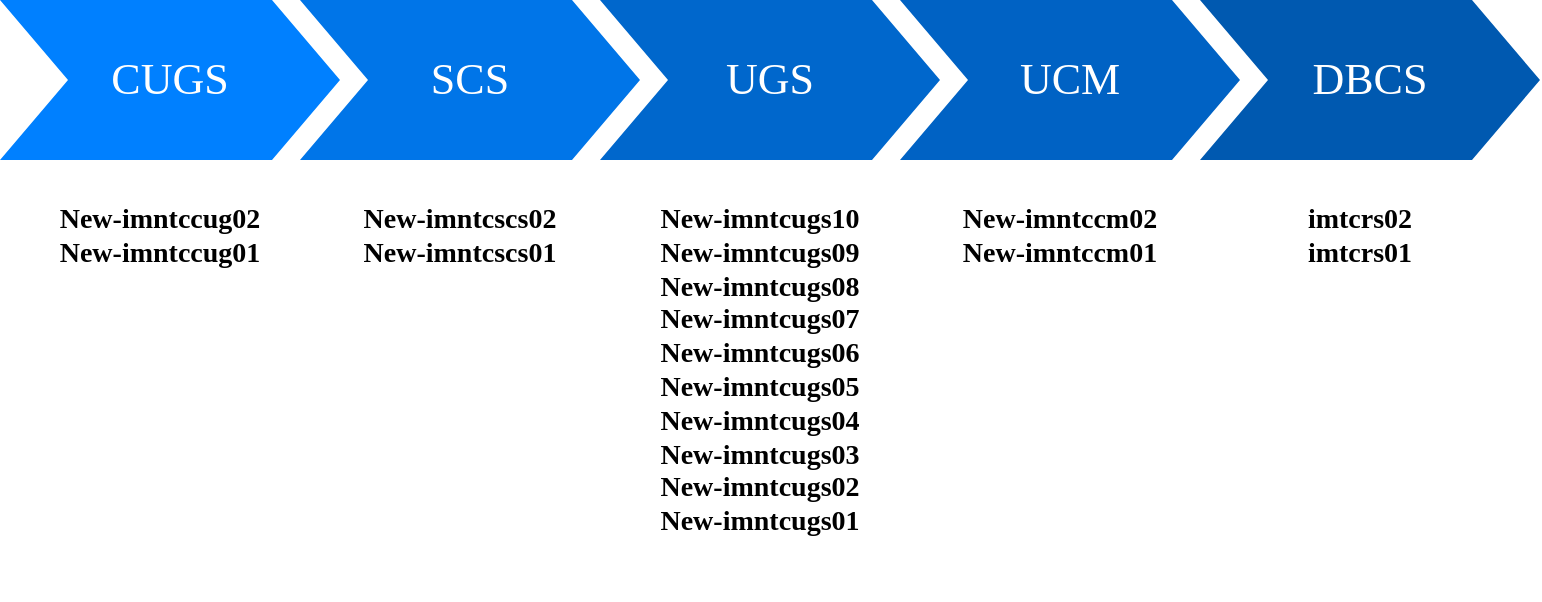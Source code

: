 <mxfile version="23.0.2" type="github">
  <diagram name="Page-1" id="d9b1e647-80fa-b4a2-5024-87a742678bcc">
    <mxGraphModel dx="1388" dy="765" grid="1" gridSize="10" guides="1" tooltips="1" connect="1" arrows="1" fold="1" page="1" pageScale="1" pageWidth="1100" pageHeight="850" background="none" math="0" shadow="0">
      <root>
        <mxCell id="0" />
        <mxCell id="1" parent="0" />
        <mxCell id="O7xIF8JFHA3XfuG6x03e-1" value="" style="group" parent="1" vertex="1" connectable="0">
          <mxGeometry x="90" y="180" width="770" height="300" as="geometry" />
        </mxCell>
        <mxCell id="57fe6abec08f04cb-1" value="CUGS" style="shape=step;whiteSpace=wrap;html=1;fontSize=22;fillColor=#0080FF;fontColor=#FFFFFF;strokeColor=none;fontFamily=twayfly;fontSource=https%3A%2F%2Fcdn.jsdelivr.net%2Fgh%2Fprojectnoonnu%2Fnoonfonts_tway%401.0%2Ftwayfly.woff;" parent="O7xIF8JFHA3XfuG6x03e-1" vertex="1">
          <mxGeometry width="170" height="80" as="geometry" />
        </mxCell>
        <mxCell id="57fe6abec08f04cb-2" value="SCS" style="shape=step;whiteSpace=wrap;html=1;fontSize=22;fillColor=#0075E8;fontColor=#FFFFFF;strokeColor=none;fontFamily=twayfly;fontSource=https%3A%2F%2Fcdn.jsdelivr.net%2Fgh%2Fprojectnoonnu%2Fnoonfonts_tway%401.0%2Ftwayfly.woff;" parent="O7xIF8JFHA3XfuG6x03e-1" vertex="1">
          <mxGeometry x="150" width="170" height="80" as="geometry" />
        </mxCell>
        <mxCell id="57fe6abec08f04cb-3" value="UGS" style="shape=step;whiteSpace=wrap;html=1;fontSize=22;fillColor=#0067CC;fontColor=#FFFFFF;strokeColor=none;fontFamily=twayfly;fontSource=https%3A%2F%2Fcdn.jsdelivr.net%2Fgh%2Fprojectnoonnu%2Fnoonfonts_tway%401.0%2Ftwayfly.woff;" parent="O7xIF8JFHA3XfuG6x03e-1" vertex="1">
          <mxGeometry x="300" width="170" height="80" as="geometry" />
        </mxCell>
        <mxCell id="57fe6abec08f04cb-4" value="UCM" style="shape=step;whiteSpace=wrap;html=1;fontSize=22;fillColor=#0062C4;fontColor=#FFFFFF;strokeColor=none;fontFamily=twayfly;fontSource=https%3A%2F%2Fcdn.jsdelivr.net%2Fgh%2Fprojectnoonnu%2Fnoonfonts_tway%401.0%2Ftwayfly.woff;" parent="O7xIF8JFHA3XfuG6x03e-1" vertex="1">
          <mxGeometry x="450" width="170" height="80" as="geometry" />
        </mxCell>
        <mxCell id="57fe6abec08f04cb-5" value="DBCS" style="shape=step;whiteSpace=wrap;html=1;fontSize=22;fillColor=#0059B0;fontColor=#FFFFFF;strokeColor=none;fontFamily=twayfly;fontSource=https%3A%2F%2Fcdn.jsdelivr.net%2Fgh%2Fprojectnoonnu%2Fnoonfonts_tway%401.0%2Ftwayfly.woff;" parent="O7xIF8JFHA3XfuG6x03e-1" vertex="1">
          <mxGeometry x="600" width="170" height="80" as="geometry" />
        </mxCell>
        <mxCell id="57fe6abec08f04cb-8" value="&lt;div style=&quot;font-size: 14px;&quot;&gt;New-imntccug02&lt;/div&gt;&lt;div style=&quot;font-size: 14px;&quot;&gt;New-imntccug01&lt;/div&gt;" style="text;spacingTop=-5;fillColor=#ffffff;whiteSpace=wrap;html=1;align=center;fontSize=14;fontFamily=Pretendard-Regular;fillColor=none;strokeColor=none;fontSource=https%3A%2F%2Fcdn.jsdelivr.net%2Fgh%2FProject-Noonnu%2Fnoonfonts_2107%401.1%2FPretendard-Regular.woff;fontStyle=1" parent="O7xIF8JFHA3XfuG6x03e-1" vertex="1">
          <mxGeometry x="10" y="100" width="140" height="200" as="geometry" />
        </mxCell>
        <mxCell id="57fe6abec08f04cb-9" value="&lt;div style=&quot;font-size: 14px;&quot;&gt;New-imntcscs02&lt;/div&gt;&lt;div style=&quot;font-size: 14px;&quot;&gt;New-imntcscs01&lt;/div&gt;" style="text;spacingTop=-5;fillColor=#ffffff;whiteSpace=wrap;html=1;align=center;fontSize=14;fontFamily=Pretendard-Regular;fillColor=none;strokeColor=none;fontSource=https%3A%2F%2Fcdn.jsdelivr.net%2Fgh%2FProject-Noonnu%2Fnoonfonts_2107%401.1%2FPretendard-Regular.woff;fontStyle=1" parent="O7xIF8JFHA3XfuG6x03e-1" vertex="1">
          <mxGeometry x="160" y="100" width="140" height="200" as="geometry" />
        </mxCell>
        <mxCell id="57fe6abec08f04cb-10" value="&lt;div style=&quot;font-size: 14px;&quot;&gt;New-imntcugs10&lt;/div&gt;&lt;div style=&quot;font-size: 14px;&quot;&gt;New-imntcugs09&lt;/div&gt;&lt;div style=&quot;font-size: 14px;&quot;&gt;New-imntcugs08&lt;/div&gt;&lt;div style=&quot;font-size: 14px;&quot;&gt;New-imntcugs07&lt;/div&gt;&lt;div style=&quot;font-size: 14px;&quot;&gt;New-imntcugs06&lt;/div&gt;&lt;div style=&quot;font-size: 14px;&quot;&gt;New-imntcugs05&lt;/div&gt;&lt;div style=&quot;font-size: 14px;&quot;&gt;New-imntcugs04&lt;/div&gt;&lt;div style=&quot;font-size: 14px;&quot;&gt;New-imntcugs03&lt;/div&gt;&lt;div style=&quot;font-size: 14px;&quot;&gt;New-imntcugs02&lt;/div&gt;&lt;div style=&quot;font-size: 14px;&quot;&gt;New-imntcugs01&lt;/div&gt;" style="text;spacingTop=-5;fillColor=#ffffff;whiteSpace=wrap;html=1;align=center;fontSize=14;fontFamily=Pretendard-Regular;fillColor=none;strokeColor=none;fontSource=https%3A%2F%2Fcdn.jsdelivr.net%2Fgh%2FProject-Noonnu%2Fnoonfonts_2107%401.1%2FPretendard-Regular.woff;fontStyle=1" parent="O7xIF8JFHA3XfuG6x03e-1" vertex="1">
          <mxGeometry x="310" y="100" width="140" height="200" as="geometry" />
        </mxCell>
        <mxCell id="57fe6abec08f04cb-11" value="&lt;div style=&quot;font-size: 14px;&quot;&gt;New-imntccm02&lt;/div&gt;&lt;div style=&quot;font-size: 14px;&quot;&gt;New-imntccm01&lt;/div&gt;" style="text;spacingTop=-5;fillColor=#ffffff;whiteSpace=wrap;html=1;align=center;fontSize=14;fontFamily=Pretendard-Regular;fillColor=none;strokeColor=none;fontSource=https%3A%2F%2Fcdn.jsdelivr.net%2Fgh%2FProject-Noonnu%2Fnoonfonts_2107%401.1%2FPretendard-Regular.woff;fontStyle=1" parent="O7xIF8JFHA3XfuG6x03e-1" vertex="1">
          <mxGeometry x="460" y="100" width="140" height="200" as="geometry" />
        </mxCell>
        <mxCell id="57fe6abec08f04cb-12" value="&lt;div style=&quot;font-size: 14px;&quot;&gt;imtcrs02&lt;/div&gt;&lt;div style=&quot;font-size: 14px;&quot;&gt;imtcrs01&lt;/div&gt;" style="text;spacingTop=-5;fillColor=#ffffff;whiteSpace=wrap;html=1;align=center;fontSize=14;fontFamily=Pretendard-Regular;fillColor=none;strokeColor=none;fontSource=https%3A%2F%2Fcdn.jsdelivr.net%2Fgh%2FProject-Noonnu%2Fnoonfonts_2107%401.1%2FPretendard-Regular.woff;fontStyle=1" parent="O7xIF8JFHA3XfuG6x03e-1" vertex="1">
          <mxGeometry x="610" y="100" width="140" height="200" as="geometry" />
        </mxCell>
      </root>
    </mxGraphModel>
  </diagram>
</mxfile>
